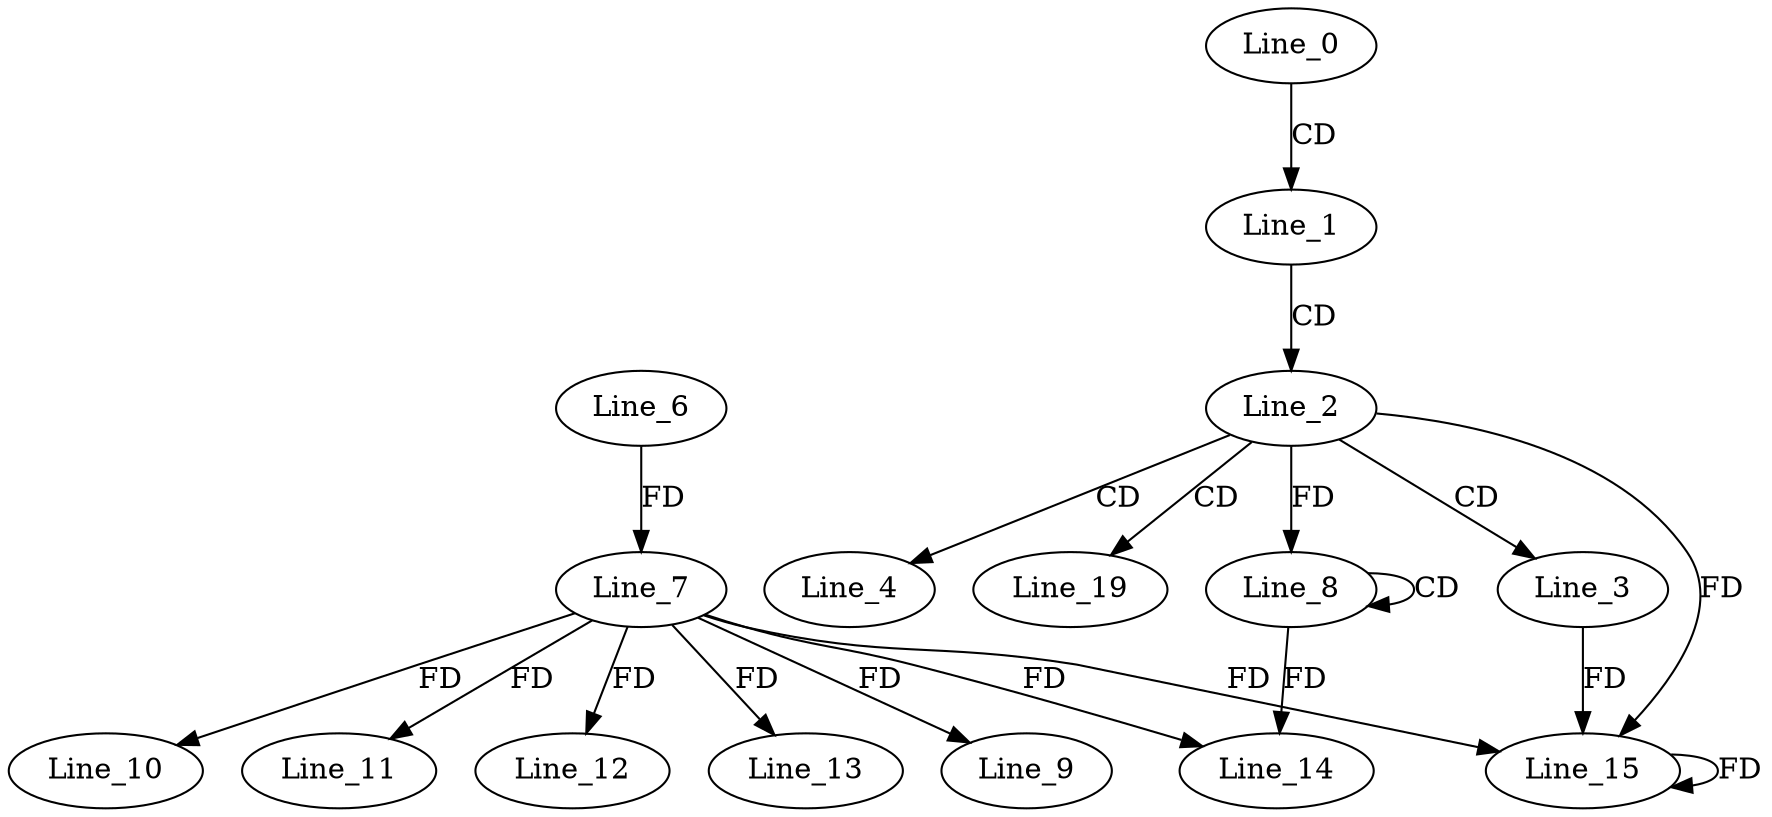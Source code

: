 digraph G {
  Line_0;
  Line_1;
  Line_2;
  Line_3;
  Line_4;
  Line_4;
  Line_6;
  Line_7;
  Line_8;
  Line_8;
  Line_8;
  Line_7;
  Line_9;
  Line_10;
  Line_11;
  Line_12;
  Line_13;
  Line_14;
  Line_14;
  Line_15;
  Line_15;
  Line_19;
  Line_0 -> Line_1 [ label="CD" ];
  Line_1 -> Line_2 [ label="CD" ];
  Line_2 -> Line_3 [ label="CD" ];
  Line_2 -> Line_4 [ label="CD" ];
  Line_6 -> Line_7 [ label="FD" ];
  Line_8 -> Line_8 [ label="CD" ];
  Line_2 -> Line_8 [ label="FD" ];
  Line_7 -> Line_9 [ label="FD" ];
  Line_7 -> Line_10 [ label="FD" ];
  Line_7 -> Line_11 [ label="FD" ];
  Line_7 -> Line_12 [ label="FD" ];
  Line_7 -> Line_13 [ label="FD" ];
  Line_8 -> Line_14 [ label="FD" ];
  Line_7 -> Line_14 [ label="FD" ];
  Line_3 -> Line_15 [ label="FD" ];
  Line_15 -> Line_15 [ label="FD" ];
  Line_2 -> Line_15 [ label="FD" ];
  Line_7 -> Line_15 [ label="FD" ];
  Line_2 -> Line_19 [ label="CD" ];
}
